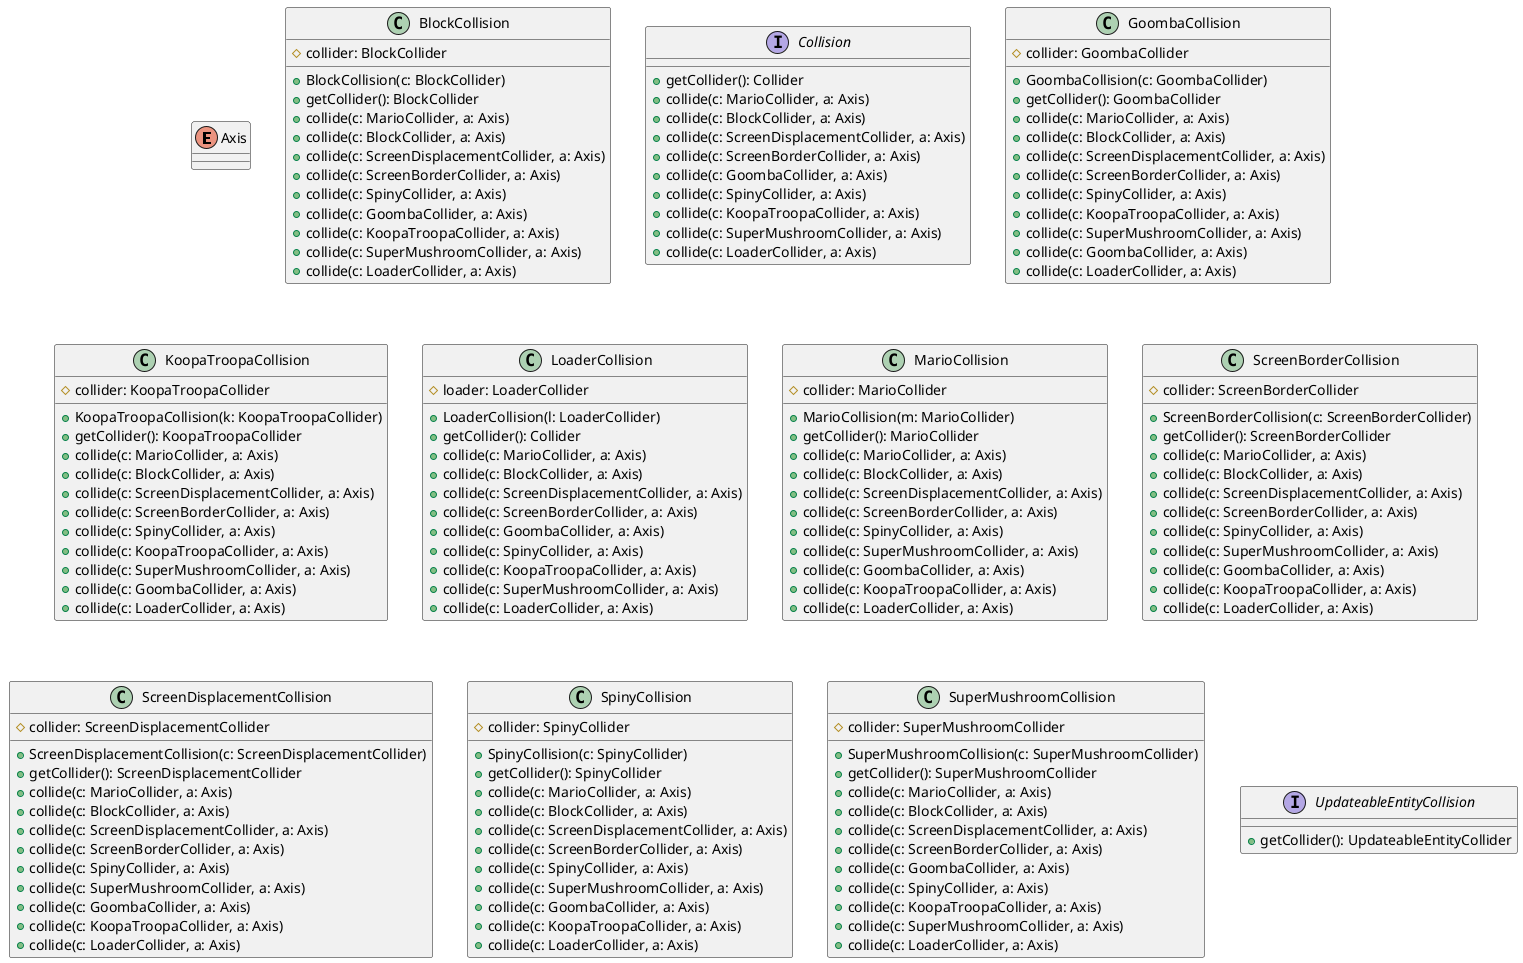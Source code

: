 @startuml
enum Axis {
}

class BlockCollision {
   #collider: BlockCollider
   +BlockCollision(c: BlockCollider)
   +getCollider(): BlockCollider 
   +collide(c: MarioCollider, a: Axis)
   +collide(c: BlockCollider, a: Axis)
   +collide(c: ScreenDisplacementCollider, a: Axis)
   +collide(c: ScreenBorderCollider, a: Axis)
   +collide(c: SpinyCollider, a: Axis)
   +collide(c: GoombaCollider, a: Axis)
   +collide(c: KoopaTroopaCollider, a: Axis)
   +collide(c: SuperMushroomCollider, a: Axis)
   +collide(c: LoaderCollider, a: Axis)
}

interface Collision {
   +getCollider(): Collider 
   +collide(c: MarioCollider, a: Axis)
   +collide(c: BlockCollider, a: Axis)
   +collide(c: ScreenDisplacementCollider, a: Axis)
   +collide(c: ScreenBorderCollider, a: Axis)
   +collide(c: GoombaCollider, a: Axis)
   +collide(c: SpinyCollider, a: Axis)
   +collide(c: KoopaTroopaCollider, a: Axis)
   +collide(c: SuperMushroomCollider, a: Axis)
   +collide(c: LoaderCollider, a: Axis)
}

class GoombaCollision {
   #collider: GoombaCollider
   +GoombaCollision(c: GoombaCollider)
   +getCollider(): GoombaCollider 
   +collide(c: MarioCollider, a: Axis)
   +collide(c: BlockCollider, a: Axis)
   +collide(c: ScreenDisplacementCollider, a: Axis)
   +collide(c: ScreenBorderCollider, a: Axis)
   +collide(c: SpinyCollider, a: Axis)
   +collide(c: KoopaTroopaCollider, a: Axis)
   +collide(c: SuperMushroomCollider, a: Axis)
   +collide(c: GoombaCollider, a: Axis)
   +collide(c: LoaderCollider, a: Axis)
}

class KoopaTroopaCollision {
   #collider: KoopaTroopaCollider
   +KoopaTroopaCollision(k: KoopaTroopaCollider)
   +getCollider(): KoopaTroopaCollider 
   +collide(c: MarioCollider, a: Axis)
   +collide(c: BlockCollider, a: Axis)
   +collide(c: ScreenDisplacementCollider, a: Axis)
   +collide(c: ScreenBorderCollider, a: Axis)
   +collide(c: SpinyCollider, a: Axis)
   +collide(c: KoopaTroopaCollider, a: Axis)
   +collide(c: SuperMushroomCollider, a: Axis)
   +collide(c: GoombaCollider, a: Axis)
   +collide(c: LoaderCollider, a: Axis)
}

class LoaderCollision {
   #loader: LoaderCollider
   +LoaderCollision(l: LoaderCollider)
   +getCollider(): Collider 
   +collide(c: MarioCollider, a: Axis)
   +collide(c: BlockCollider, a: Axis)
   +collide(c: ScreenDisplacementCollider, a: Axis)
   +collide(c: ScreenBorderCollider, a: Axis)
   +collide(c: GoombaCollider, a: Axis)
   +collide(c: SpinyCollider, a: Axis)
   +collide(c: KoopaTroopaCollider, a: Axis)
   +collide(c: SuperMushroomCollider, a: Axis)
   +collide(c: LoaderCollider, a: Axis)
}

class MarioCollision {
   #collider: MarioCollider
   +MarioCollision(m: MarioCollider)
   +getCollider(): MarioCollider 
   +collide(c: MarioCollider, a: Axis)
   +collide(c: BlockCollider, a: Axis)
   +collide(c: ScreenDisplacementCollider, a: Axis)
   +collide(c: ScreenBorderCollider, a: Axis)
   +collide(c: SpinyCollider, a: Axis)
   +collide(c: SuperMushroomCollider, a: Axis)
   +collide(c: GoombaCollider, a: Axis)
   +collide(c: KoopaTroopaCollider, a: Axis)
   +collide(c: LoaderCollider, a: Axis)
}

class ScreenBorderCollision {
   #collider: ScreenBorderCollider
   +ScreenBorderCollision(c: ScreenBorderCollider)
   +getCollider(): ScreenBorderCollider 
   +collide(c: MarioCollider, a: Axis)
   +collide(c: BlockCollider, a: Axis)
   +collide(c: ScreenDisplacementCollider, a: Axis)
   +collide(c: ScreenBorderCollider, a: Axis)
   +collide(c: SpinyCollider, a: Axis)
   +collide(c: SuperMushroomCollider, a: Axis)
   +collide(c: GoombaCollider, a: Axis)
   +collide(c: KoopaTroopaCollider, a: Axis)
   +collide(c: LoaderCollider, a: Axis)
}

class ScreenDisplacementCollision {
   #collider: ScreenDisplacementCollider
   +ScreenDisplacementCollision(c: ScreenDisplacementCollider)
   +getCollider(): ScreenDisplacementCollider 
   +collide(c: MarioCollider, a: Axis)
   +collide(c: BlockCollider, a: Axis)
   +collide(c: ScreenDisplacementCollider, a: Axis)
   +collide(c: ScreenBorderCollider, a: Axis)
   +collide(c: SpinyCollider, a: Axis)
   +collide(c: SuperMushroomCollider, a: Axis)
   +collide(c: GoombaCollider, a: Axis)
   +collide(c: KoopaTroopaCollider, a: Axis)
   +collide(c: LoaderCollider, a: Axis)
}

class SpinyCollision {
   #collider: SpinyCollider
   +SpinyCollision(c: SpinyCollider)
   +getCollider(): SpinyCollider 
   +collide(c: MarioCollider, a: Axis)
   +collide(c: BlockCollider, a: Axis)
   +collide(c: ScreenDisplacementCollider, a: Axis)
   +collide(c: ScreenBorderCollider, a: Axis)
   +collide(c: SpinyCollider, a: Axis)
   +collide(c: SuperMushroomCollider, a: Axis)
   +collide(c: GoombaCollider, a: Axis)
   +collide(c: KoopaTroopaCollider, a: Axis)
   +collide(c: LoaderCollider, a: Axis)
}

class SuperMushroomCollision {
   #collider: SuperMushroomCollider
   +SuperMushroomCollision(c: SuperMushroomCollider)
   +getCollider(): SuperMushroomCollider 
   +collide(c: MarioCollider, a: Axis)
   +collide(c: BlockCollider, a: Axis)
   +collide(c: ScreenDisplacementCollider, a: Axis)
   +collide(c: ScreenBorderCollider, a: Axis)
   +collide(c: GoombaCollider, a: Axis)
   +collide(c: SpinyCollider, a: Axis)
   +collide(c: KoopaTroopaCollider, a: Axis)
   +collide(c: SuperMushroomCollider, a: Axis)
   +collide(c: LoaderCollider, a: Axis)
}

interface UpdateableEntityCollision {
   +getCollider(): UpdateableEntityCollider 
}

@enduml
